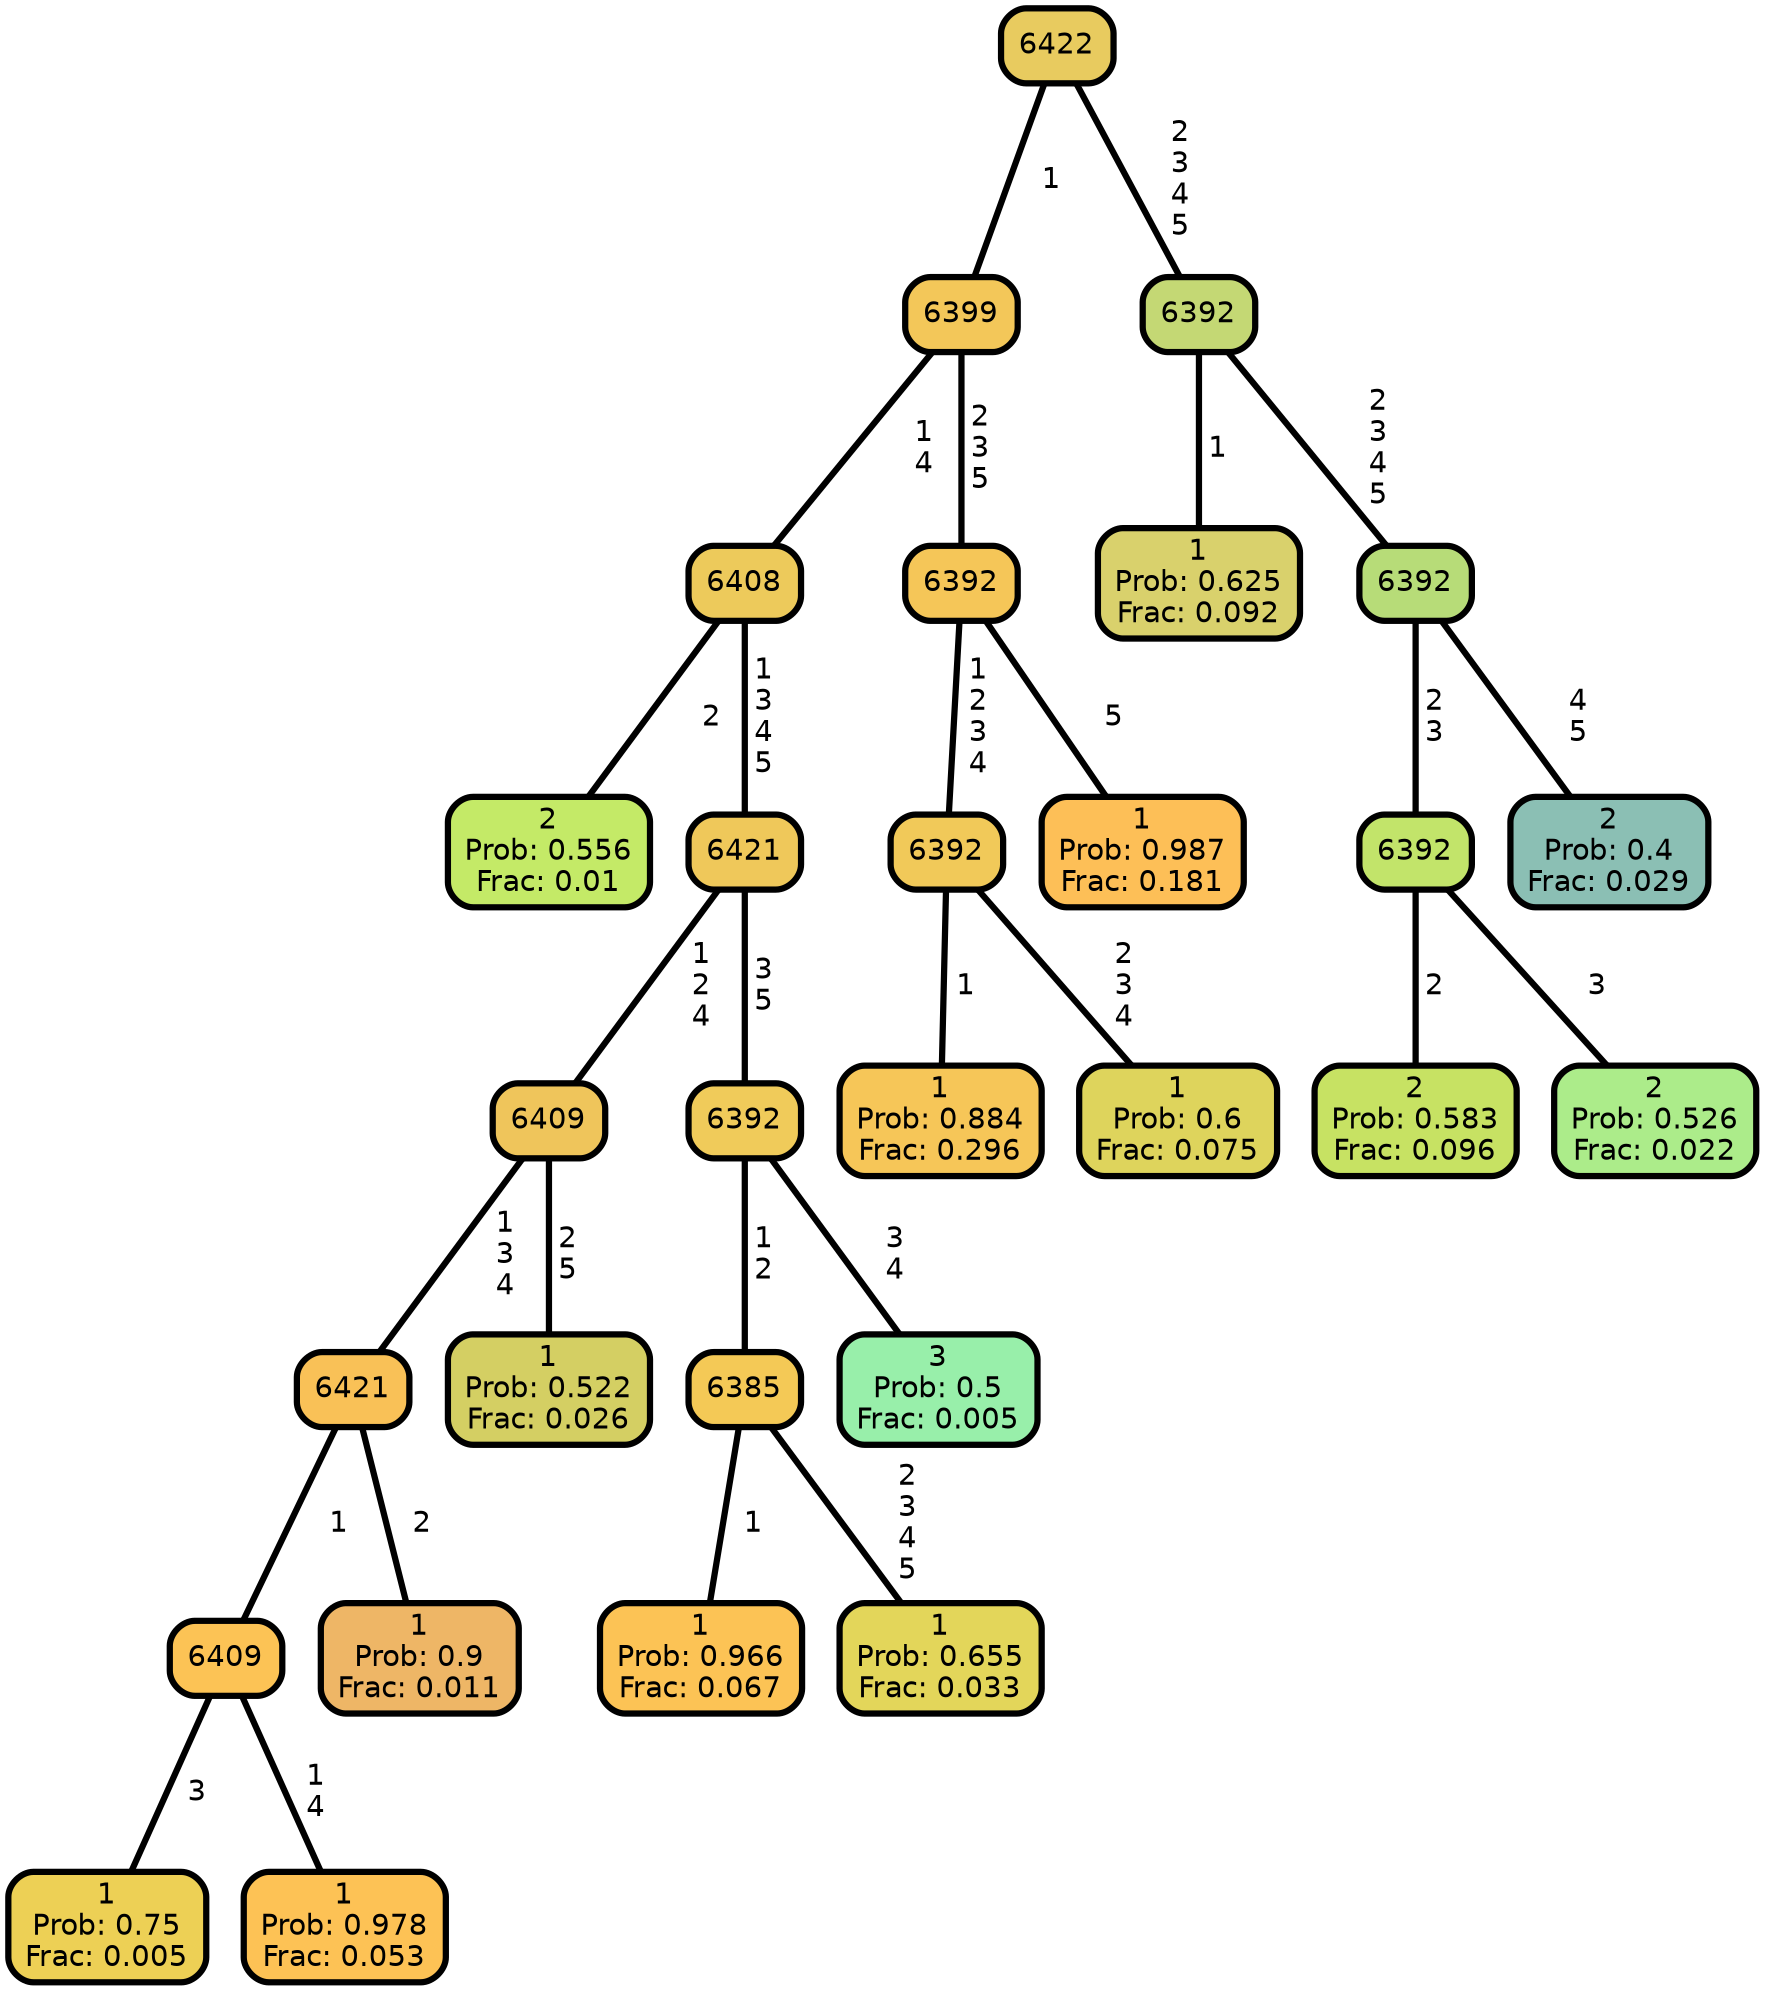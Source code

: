 graph Tree {
node [shape=box, style="filled, rounded",color="black",penwidth="3",fontcolor="black",                 fontname=helvetica] ;
graph [ranksep="0 equally", splines=straight,                 bgcolor=transparent, dpi=200] ;
edge [fontname=helvetica, color=black] ;
0 [label="2
Prob: 0.556
Frac: 0.01", fillcolor="#c4ea67"] ;
1 [label="6408", fillcolor="#edca5b"] ;
2 [label="1
Prob: 0.75
Frac: 0.005", fillcolor="#edd055"] ;
3 [label="6409", fillcolor="#fcc355"] ;
4 [label="1
Prob: 0.978
Frac: 0.053", fillcolor="#fdc255"] ;
5 [label="6421", fillcolor="#f9c157"] ;
6 [label="1
Prob: 0.9
Frac: 0.011", fillcolor="#eeb666"] ;
7 [label="6409", fillcolor="#efc55b"] ;
8 [label="1
Prob: 0.522
Frac: 0.026", fillcolor="#d4cf63"] ;
9 [label="6421", fillcolor="#efc85a"] ;
10 [label="1
Prob: 0.966
Frac: 0.067", fillcolor="#fcc355"] ;
11 [label="6385", fillcolor="#f4c956"] ;
12 [label="1
Prob: 0.655
Frac: 0.033", fillcolor="#e3d65a"] ;
13 [label="6392", fillcolor="#f0cb5a"] ;
14 [label="3
Prob: 0.5
Frac: 0.005", fillcolor="#98efaa"] ;
15 [label="6399", fillcolor="#f3c759"] ;
16 [label="1
Prob: 0.884
Frac: 0.296", fillcolor="#f6c658"] ;
17 [label="6392", fillcolor="#f1c959"] ;
18 [label="1
Prob: 0.6
Frac: 0.075", fillcolor="#ded45c"] ;
19 [label="6392", fillcolor="#f5c658"] ;
20 [label="1
Prob: 0.987
Frac: 0.181", fillcolor="#fdbf57"] ;
21 [label="6422", fillcolor="#e8cb5f"] ;
22 [label="1
Prob: 0.625
Frac: 0.092", fillcolor="#d9d16c"] ;
23 [label="6392", fillcolor="#c4d874"] ;
24 [label="2
Prob: 0.583
Frac: 0.096", fillcolor="#c7e263"] ;
25 [label="6392", fillcolor="#c2e46a"] ;
26 [label="2
Prob: 0.526
Frac: 0.022", fillcolor="#acec8a"] ;
27 [label="6392", fillcolor="#b7dc78"] ;
28 [label="2
Prob: 0.4
Frac: 0.029", fillcolor="#8bbfb4"] ;
1 -- 0 [label=" 2",penwidth=3] ;
1 -- 9 [label=" 1\n 3\n 4\n 5",penwidth=3] ;
3 -- 2 [label=" 3",penwidth=3] ;
3 -- 4 [label=" 1\n 4",penwidth=3] ;
5 -- 3 [label=" 1",penwidth=3] ;
5 -- 6 [label=" 2",penwidth=3] ;
7 -- 5 [label=" 1\n 3\n 4",penwidth=3] ;
7 -- 8 [label=" 2\n 5",penwidth=3] ;
9 -- 7 [label=" 1\n 2\n 4",penwidth=3] ;
9 -- 13 [label=" 3\n 5",penwidth=3] ;
11 -- 10 [label=" 1",penwidth=3] ;
11 -- 12 [label=" 2\n 3\n 4\n 5",penwidth=3] ;
13 -- 11 [label=" 1\n 2",penwidth=3] ;
13 -- 14 [label=" 3\n 4",penwidth=3] ;
15 -- 1 [label=" 1\n 4",penwidth=3] ;
15 -- 19 [label=" 2\n 3\n 5",penwidth=3] ;
17 -- 16 [label=" 1",penwidth=3] ;
17 -- 18 [label=" 2\n 3\n 4",penwidth=3] ;
19 -- 17 [label=" 1\n 2\n 3\n 4",penwidth=3] ;
19 -- 20 [label=" 5",penwidth=3] ;
21 -- 15 [label=" 1",penwidth=3] ;
21 -- 23 [label=" 2\n 3\n 4\n 5",penwidth=3] ;
23 -- 22 [label=" 1",penwidth=3] ;
23 -- 27 [label=" 2\n 3\n 4\n 5",penwidth=3] ;
25 -- 24 [label=" 2",penwidth=3] ;
25 -- 26 [label=" 3",penwidth=3] ;
27 -- 25 [label=" 2\n 3",penwidth=3] ;
27 -- 28 [label=" 4\n 5",penwidth=3] ;
{rank = same;}}